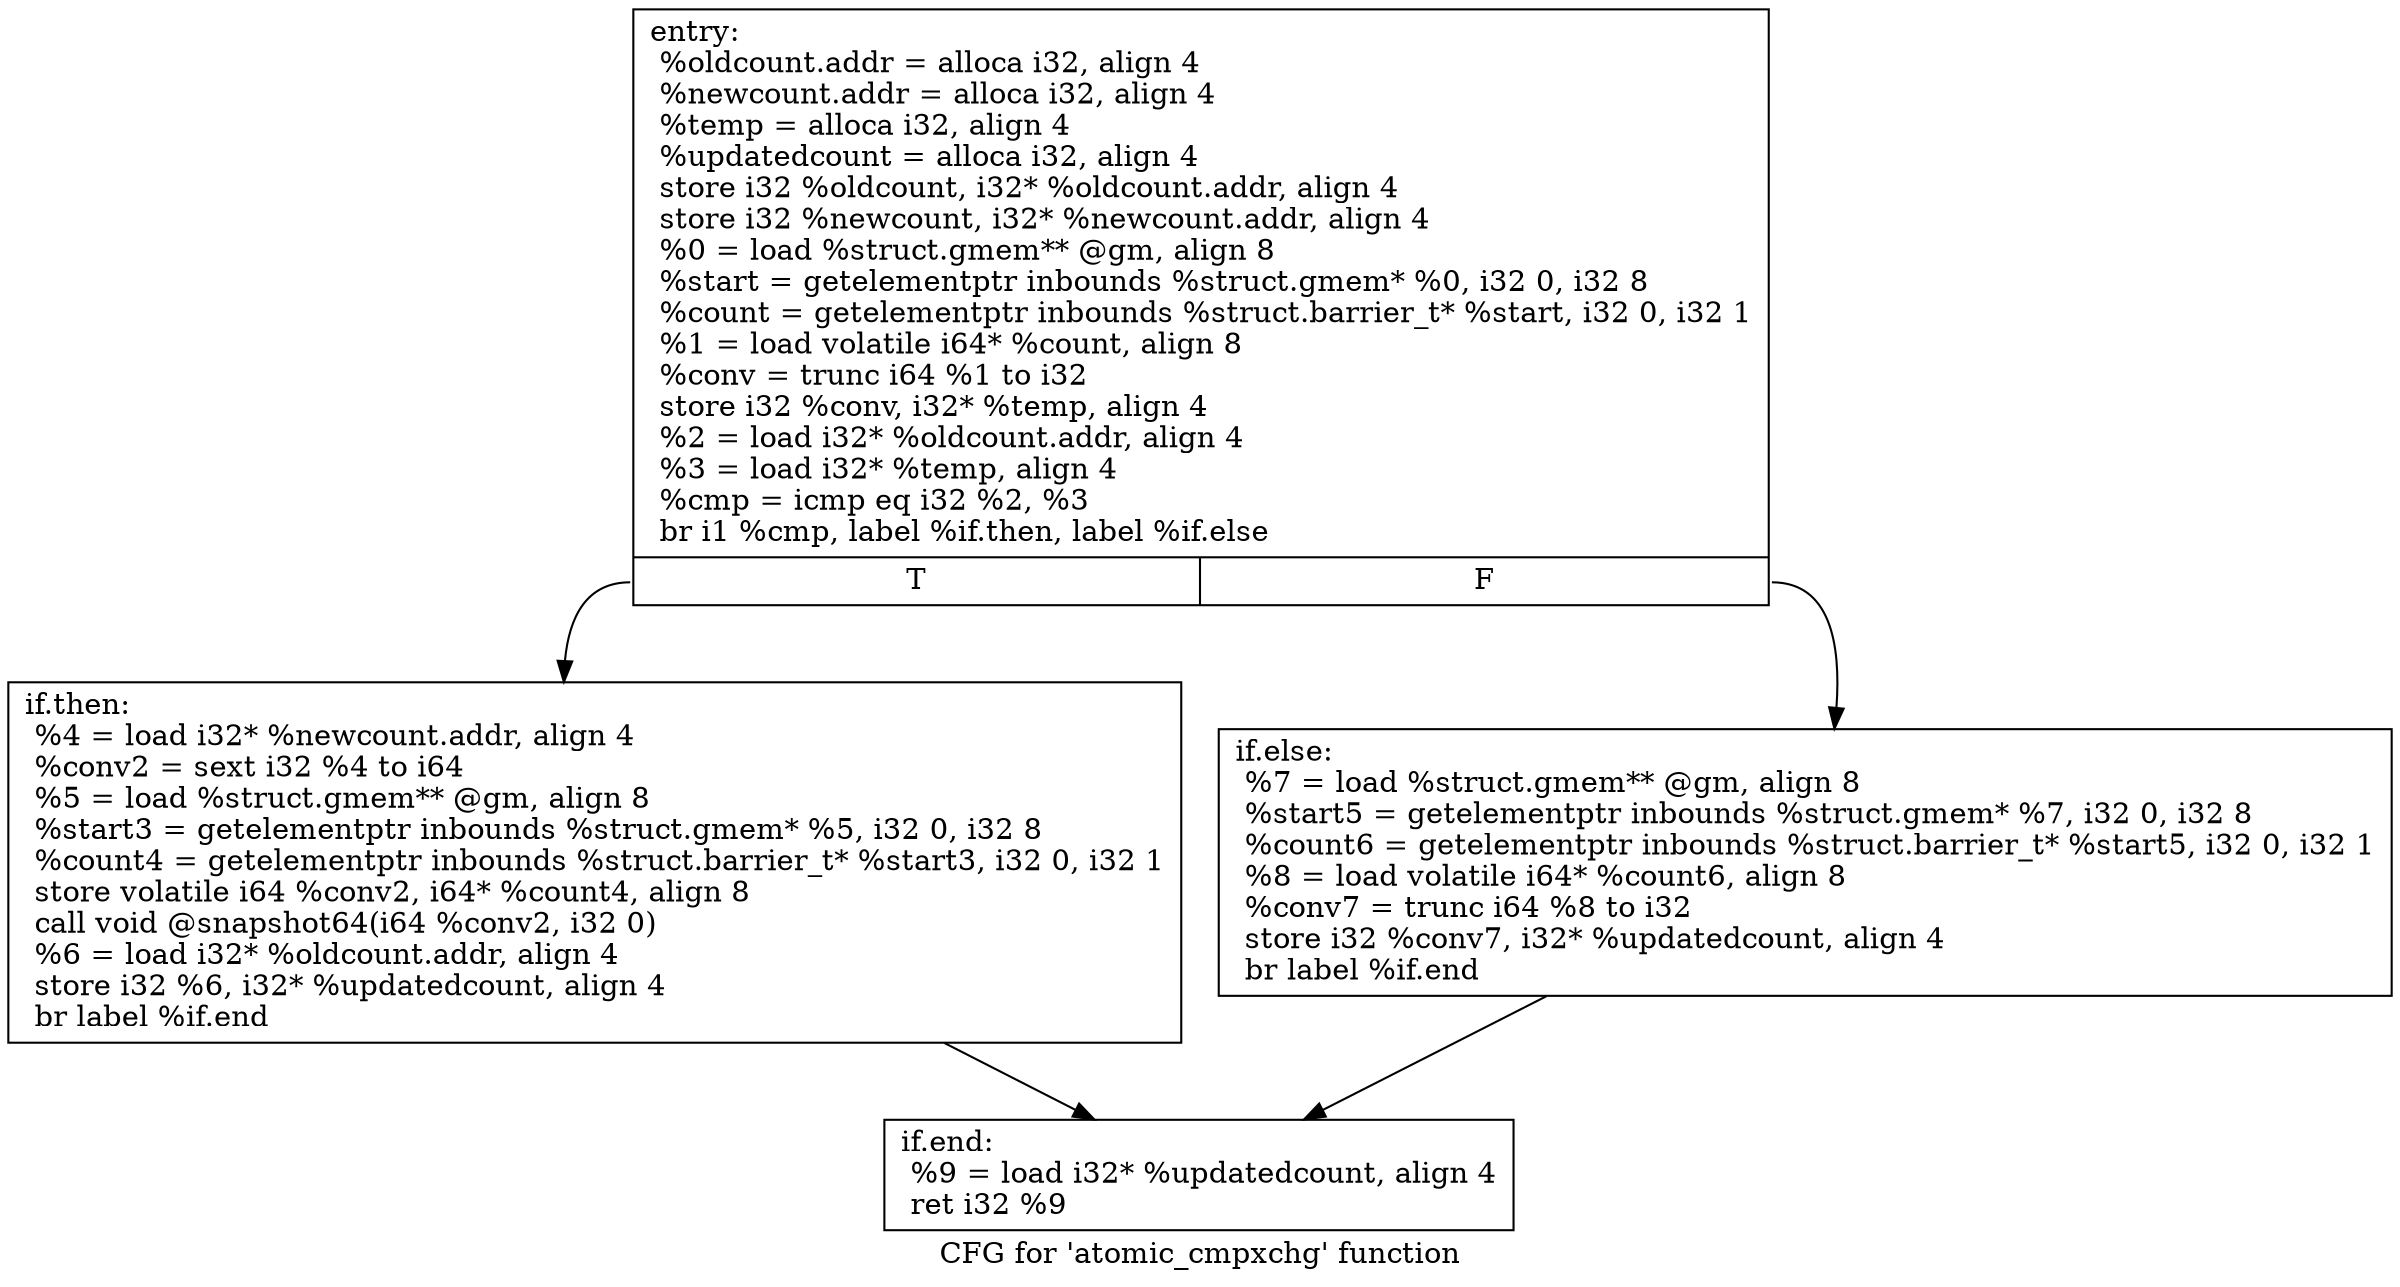 digraph "CFG for 'atomic_cmpxchg' function" {
	label="CFG for 'atomic_cmpxchg' function";

	Node0x5fbebe0 [shape=record,label="{entry:\l  %oldcount.addr = alloca i32, align 4\l  %newcount.addr = alloca i32, align 4\l  %temp = alloca i32, align 4\l  %updatedcount = alloca i32, align 4\l  store i32 %oldcount, i32* %oldcount.addr, align 4\l  store i32 %newcount, i32* %newcount.addr, align 4\l  %0 = load %struct.gmem** @gm, align 8\l  %start = getelementptr inbounds %struct.gmem* %0, i32 0, i32 8\l  %count = getelementptr inbounds %struct.barrier_t* %start, i32 0, i32 1\l  %1 = load volatile i64* %count, align 8\l  %conv = trunc i64 %1 to i32\l  store i32 %conv, i32* %temp, align 4\l  %2 = load i32* %oldcount.addr, align 4\l  %3 = load i32* %temp, align 4\l  %cmp = icmp eq i32 %2, %3\l  br i1 %cmp, label %if.then, label %if.else\l|{<s0>T|<s1>F}}"];
	Node0x5fbebe0:s0 -> Node0x5fbec30;
	Node0x5fbebe0:s1 -> Node0x5fbec80;
	Node0x5fbec30 [shape=record,label="{if.then:                                          \l  %4 = load i32* %newcount.addr, align 4\l  %conv2 = sext i32 %4 to i64\l  %5 = load %struct.gmem** @gm, align 8\l  %start3 = getelementptr inbounds %struct.gmem* %5, i32 0, i32 8\l  %count4 = getelementptr inbounds %struct.barrier_t* %start3, i32 0, i32 1\l  store volatile i64 %conv2, i64* %count4, align 8\l  call void @snapshot64(i64 %conv2, i32 0)\l  %6 = load i32* %oldcount.addr, align 4\l  store i32 %6, i32* %updatedcount, align 4\l  br label %if.end\l}"];
	Node0x5fbec30 -> Node0x5fbecd0;
	Node0x5fbec80 [shape=record,label="{if.else:                                          \l  %7 = load %struct.gmem** @gm, align 8\l  %start5 = getelementptr inbounds %struct.gmem* %7, i32 0, i32 8\l  %count6 = getelementptr inbounds %struct.barrier_t* %start5, i32 0, i32 1\l  %8 = load volatile i64* %count6, align 8\l  %conv7 = trunc i64 %8 to i32\l  store i32 %conv7, i32* %updatedcount, align 4\l  br label %if.end\l}"];
	Node0x5fbec80 -> Node0x5fbecd0;
	Node0x5fbecd0 [shape=record,label="{if.end:                                           \l  %9 = load i32* %updatedcount, align 4\l  ret i32 %9\l}"];
}
